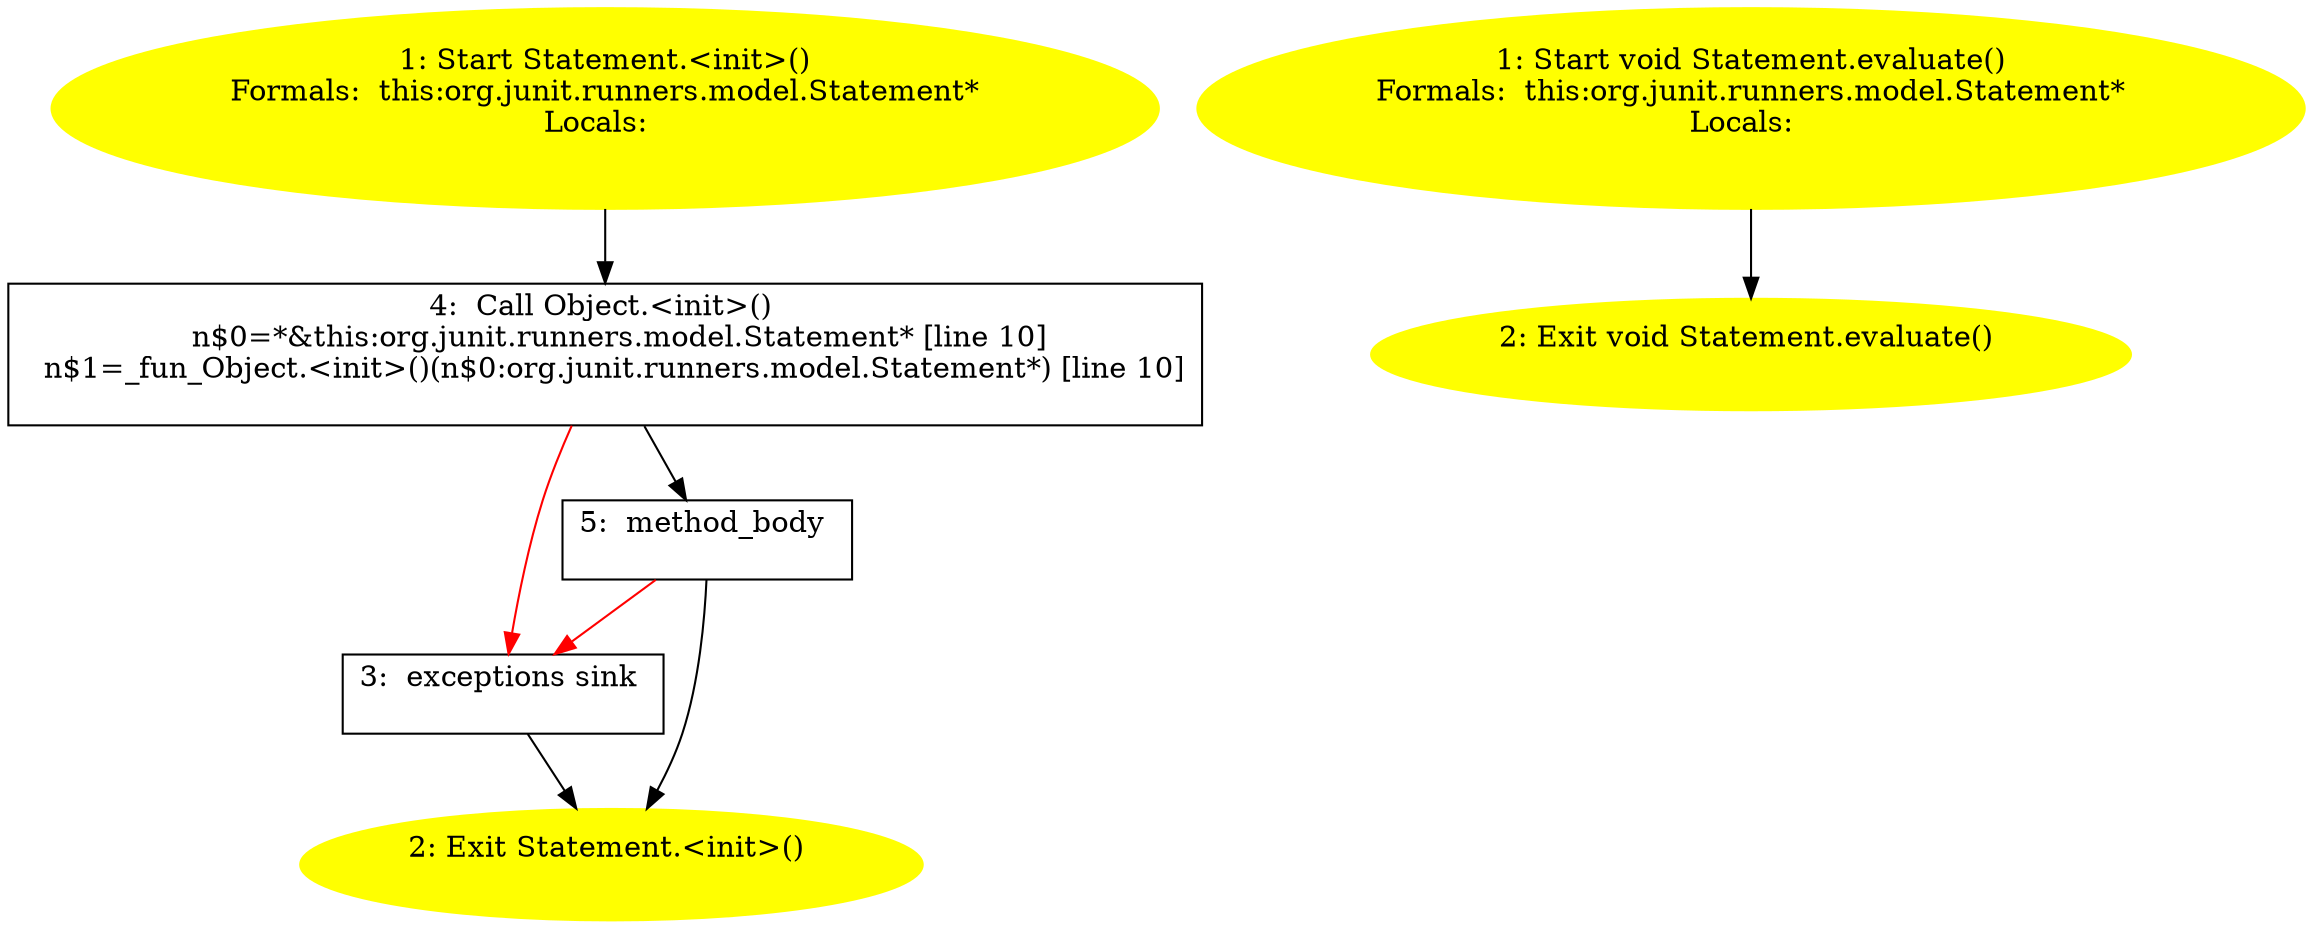 /* @generated */
digraph cfg {
"org.junit.runners.model.Statement.<init>().370065aea4dcae5c015b789dde751812_1" [label="1: Start Statement.<init>()\nFormals:  this:org.junit.runners.model.Statement*\nLocals:  \n  " color=yellow style=filled]
	

	 "org.junit.runners.model.Statement.<init>().370065aea4dcae5c015b789dde751812_1" -> "org.junit.runners.model.Statement.<init>().370065aea4dcae5c015b789dde751812_4" ;
"org.junit.runners.model.Statement.<init>().370065aea4dcae5c015b789dde751812_2" [label="2: Exit Statement.<init>() \n  " color=yellow style=filled]
	

"org.junit.runners.model.Statement.<init>().370065aea4dcae5c015b789dde751812_3" [label="3:  exceptions sink \n  " shape="box"]
	

	 "org.junit.runners.model.Statement.<init>().370065aea4dcae5c015b789dde751812_3" -> "org.junit.runners.model.Statement.<init>().370065aea4dcae5c015b789dde751812_2" ;
"org.junit.runners.model.Statement.<init>().370065aea4dcae5c015b789dde751812_4" [label="4:  Call Object.<init>() \n   n$0=*&this:org.junit.runners.model.Statement* [line 10]\n  n$1=_fun_Object.<init>()(n$0:org.junit.runners.model.Statement*) [line 10]\n " shape="box"]
	

	 "org.junit.runners.model.Statement.<init>().370065aea4dcae5c015b789dde751812_4" -> "org.junit.runners.model.Statement.<init>().370065aea4dcae5c015b789dde751812_5" ;
	 "org.junit.runners.model.Statement.<init>().370065aea4dcae5c015b789dde751812_4" -> "org.junit.runners.model.Statement.<init>().370065aea4dcae5c015b789dde751812_3" [color="red" ];
"org.junit.runners.model.Statement.<init>().370065aea4dcae5c015b789dde751812_5" [label="5:  method_body \n  " shape="box"]
	

	 "org.junit.runners.model.Statement.<init>().370065aea4dcae5c015b789dde751812_5" -> "org.junit.runners.model.Statement.<init>().370065aea4dcae5c015b789dde751812_2" ;
	 "org.junit.runners.model.Statement.<init>().370065aea4dcae5c015b789dde751812_5" -> "org.junit.runners.model.Statement.<init>().370065aea4dcae5c015b789dde751812_3" [color="red" ];
"org.junit.runners.model.Statement.evaluate():void.6bb84df2b97f8b738cdca9b7cd8dfbcd_1" [label="1: Start void Statement.evaluate()\nFormals:  this:org.junit.runners.model.Statement*\nLocals:  \n  " color=yellow style=filled]
	

	 "org.junit.runners.model.Statement.evaluate():void.6bb84df2b97f8b738cdca9b7cd8dfbcd_1" -> "org.junit.runners.model.Statement.evaluate():void.6bb84df2b97f8b738cdca9b7cd8dfbcd_2" ;
"org.junit.runners.model.Statement.evaluate():void.6bb84df2b97f8b738cdca9b7cd8dfbcd_2" [label="2: Exit void Statement.evaluate() \n  " color=yellow style=filled]
	

}
